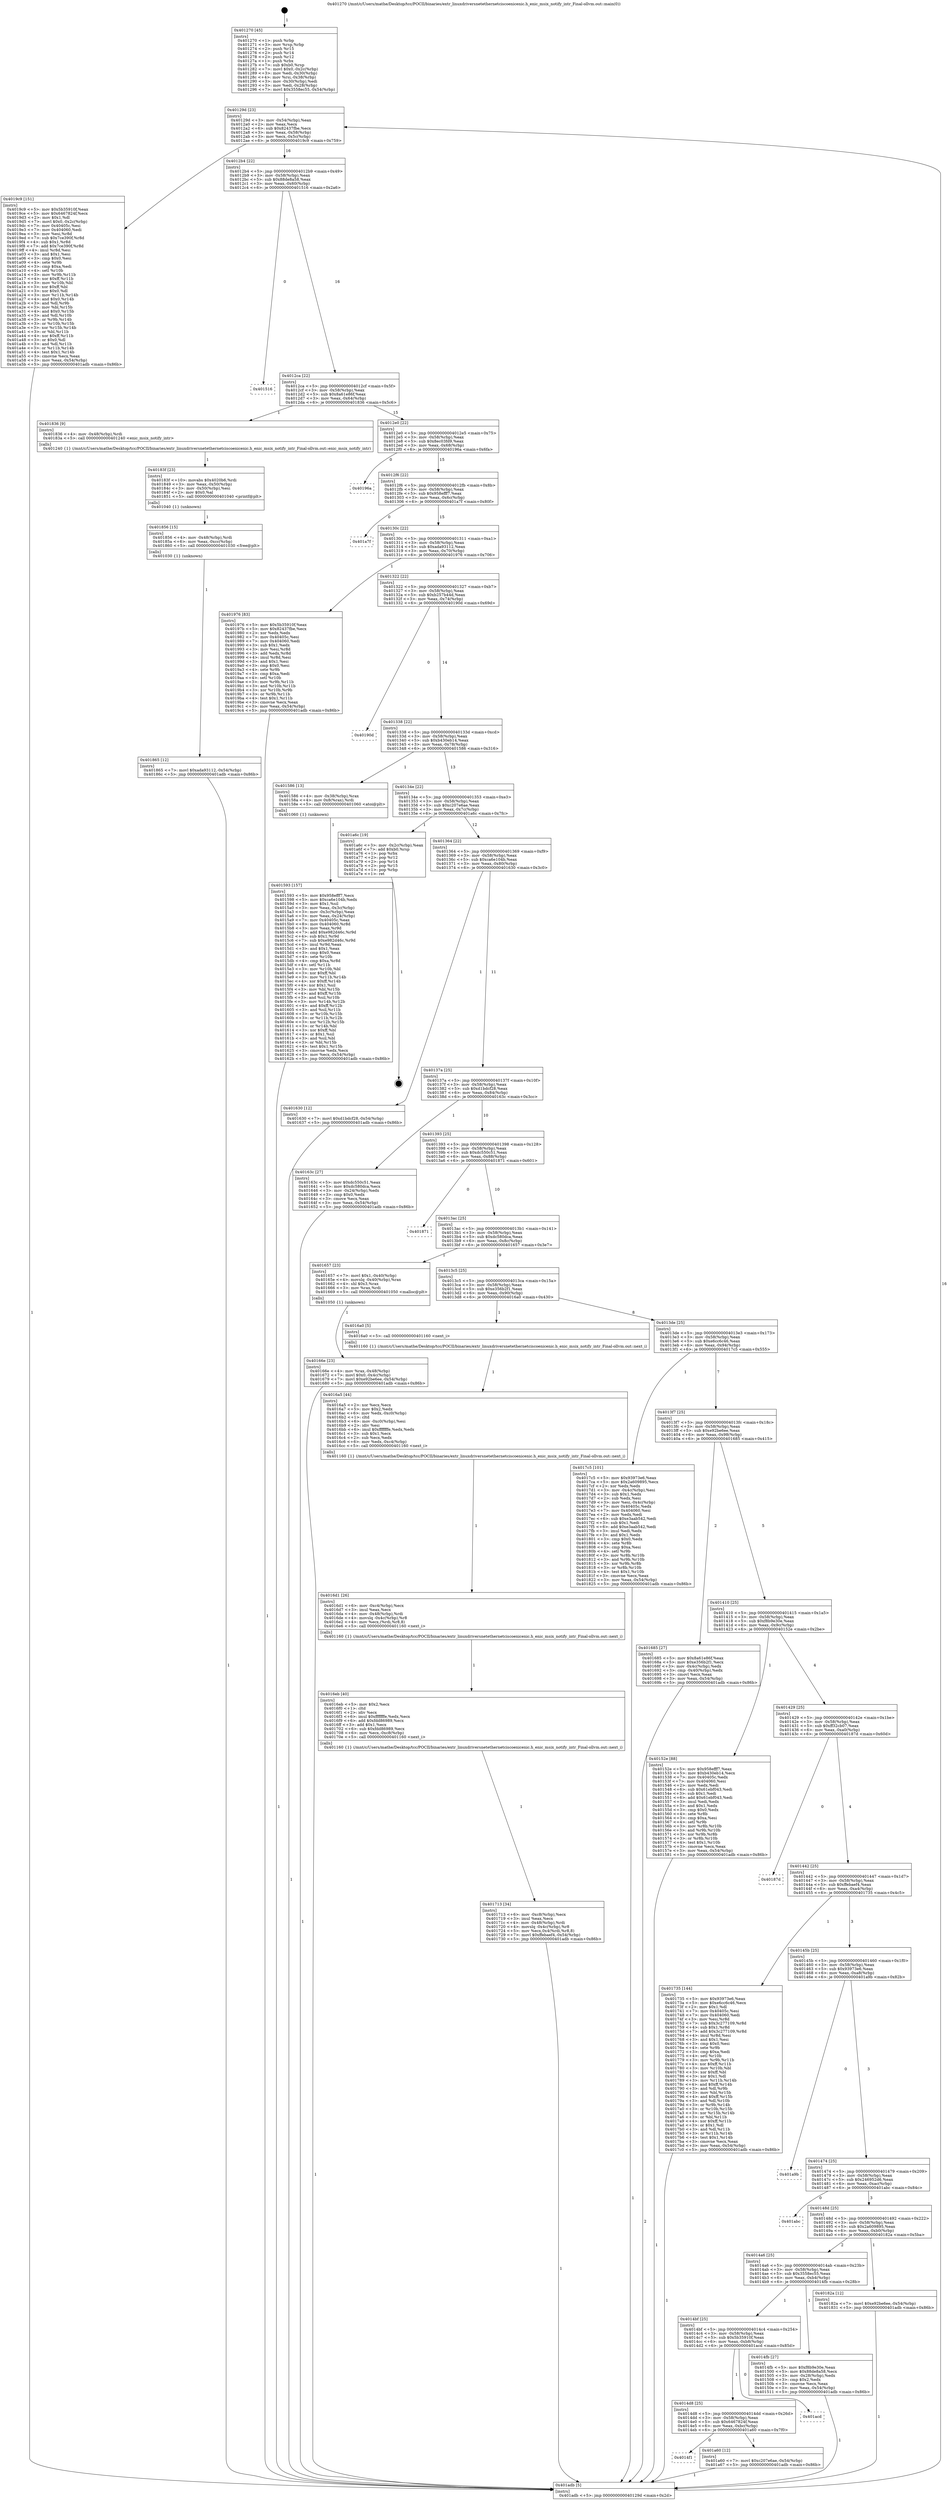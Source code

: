 digraph "0x401270" {
  label = "0x401270 (/mnt/c/Users/mathe/Desktop/tcc/POCII/binaries/extr_linuxdriversnetethernetciscoenicenic.h_enic_msix_notify_intr_Final-ollvm.out::main(0))"
  labelloc = "t"
  node[shape=record]

  Entry [label="",width=0.3,height=0.3,shape=circle,fillcolor=black,style=filled]
  "0x40129d" [label="{
     0x40129d [23]\l
     | [instrs]\l
     &nbsp;&nbsp;0x40129d \<+3\>: mov -0x54(%rbp),%eax\l
     &nbsp;&nbsp;0x4012a0 \<+2\>: mov %eax,%ecx\l
     &nbsp;&nbsp;0x4012a2 \<+6\>: sub $0x82437fbe,%ecx\l
     &nbsp;&nbsp;0x4012a8 \<+3\>: mov %eax,-0x58(%rbp)\l
     &nbsp;&nbsp;0x4012ab \<+3\>: mov %ecx,-0x5c(%rbp)\l
     &nbsp;&nbsp;0x4012ae \<+6\>: je 00000000004019c9 \<main+0x759\>\l
  }"]
  "0x4019c9" [label="{
     0x4019c9 [151]\l
     | [instrs]\l
     &nbsp;&nbsp;0x4019c9 \<+5\>: mov $0x5b35910f,%eax\l
     &nbsp;&nbsp;0x4019ce \<+5\>: mov $0x6467824f,%ecx\l
     &nbsp;&nbsp;0x4019d3 \<+2\>: mov $0x1,%dl\l
     &nbsp;&nbsp;0x4019d5 \<+7\>: movl $0x0,-0x2c(%rbp)\l
     &nbsp;&nbsp;0x4019dc \<+7\>: mov 0x40405c,%esi\l
     &nbsp;&nbsp;0x4019e3 \<+7\>: mov 0x404060,%edi\l
     &nbsp;&nbsp;0x4019ea \<+3\>: mov %esi,%r8d\l
     &nbsp;&nbsp;0x4019ed \<+7\>: sub $0x7ce390f,%r8d\l
     &nbsp;&nbsp;0x4019f4 \<+4\>: sub $0x1,%r8d\l
     &nbsp;&nbsp;0x4019f8 \<+7\>: add $0x7ce390f,%r8d\l
     &nbsp;&nbsp;0x4019ff \<+4\>: imul %r8d,%esi\l
     &nbsp;&nbsp;0x401a03 \<+3\>: and $0x1,%esi\l
     &nbsp;&nbsp;0x401a06 \<+3\>: cmp $0x0,%esi\l
     &nbsp;&nbsp;0x401a09 \<+4\>: sete %r9b\l
     &nbsp;&nbsp;0x401a0d \<+3\>: cmp $0xa,%edi\l
     &nbsp;&nbsp;0x401a10 \<+4\>: setl %r10b\l
     &nbsp;&nbsp;0x401a14 \<+3\>: mov %r9b,%r11b\l
     &nbsp;&nbsp;0x401a17 \<+4\>: xor $0xff,%r11b\l
     &nbsp;&nbsp;0x401a1b \<+3\>: mov %r10b,%bl\l
     &nbsp;&nbsp;0x401a1e \<+3\>: xor $0xff,%bl\l
     &nbsp;&nbsp;0x401a21 \<+3\>: xor $0x0,%dl\l
     &nbsp;&nbsp;0x401a24 \<+3\>: mov %r11b,%r14b\l
     &nbsp;&nbsp;0x401a27 \<+4\>: and $0x0,%r14b\l
     &nbsp;&nbsp;0x401a2b \<+3\>: and %dl,%r9b\l
     &nbsp;&nbsp;0x401a2e \<+3\>: mov %bl,%r15b\l
     &nbsp;&nbsp;0x401a31 \<+4\>: and $0x0,%r15b\l
     &nbsp;&nbsp;0x401a35 \<+3\>: and %dl,%r10b\l
     &nbsp;&nbsp;0x401a38 \<+3\>: or %r9b,%r14b\l
     &nbsp;&nbsp;0x401a3b \<+3\>: or %r10b,%r15b\l
     &nbsp;&nbsp;0x401a3e \<+3\>: xor %r15b,%r14b\l
     &nbsp;&nbsp;0x401a41 \<+3\>: or %bl,%r11b\l
     &nbsp;&nbsp;0x401a44 \<+4\>: xor $0xff,%r11b\l
     &nbsp;&nbsp;0x401a48 \<+3\>: or $0x0,%dl\l
     &nbsp;&nbsp;0x401a4b \<+3\>: and %dl,%r11b\l
     &nbsp;&nbsp;0x401a4e \<+3\>: or %r11b,%r14b\l
     &nbsp;&nbsp;0x401a51 \<+4\>: test $0x1,%r14b\l
     &nbsp;&nbsp;0x401a55 \<+3\>: cmovne %ecx,%eax\l
     &nbsp;&nbsp;0x401a58 \<+3\>: mov %eax,-0x54(%rbp)\l
     &nbsp;&nbsp;0x401a5b \<+5\>: jmp 0000000000401adb \<main+0x86b\>\l
  }"]
  "0x4012b4" [label="{
     0x4012b4 [22]\l
     | [instrs]\l
     &nbsp;&nbsp;0x4012b4 \<+5\>: jmp 00000000004012b9 \<main+0x49\>\l
     &nbsp;&nbsp;0x4012b9 \<+3\>: mov -0x58(%rbp),%eax\l
     &nbsp;&nbsp;0x4012bc \<+5\>: sub $0x88de8a58,%eax\l
     &nbsp;&nbsp;0x4012c1 \<+3\>: mov %eax,-0x60(%rbp)\l
     &nbsp;&nbsp;0x4012c4 \<+6\>: je 0000000000401516 \<main+0x2a6\>\l
  }"]
  Exit [label="",width=0.3,height=0.3,shape=circle,fillcolor=black,style=filled,peripheries=2]
  "0x401516" [label="{
     0x401516\l
  }", style=dashed]
  "0x4012ca" [label="{
     0x4012ca [22]\l
     | [instrs]\l
     &nbsp;&nbsp;0x4012ca \<+5\>: jmp 00000000004012cf \<main+0x5f\>\l
     &nbsp;&nbsp;0x4012cf \<+3\>: mov -0x58(%rbp),%eax\l
     &nbsp;&nbsp;0x4012d2 \<+5\>: sub $0x8a61e86f,%eax\l
     &nbsp;&nbsp;0x4012d7 \<+3\>: mov %eax,-0x64(%rbp)\l
     &nbsp;&nbsp;0x4012da \<+6\>: je 0000000000401836 \<main+0x5c6\>\l
  }"]
  "0x4014f1" [label="{
     0x4014f1\l
  }", style=dashed]
  "0x401836" [label="{
     0x401836 [9]\l
     | [instrs]\l
     &nbsp;&nbsp;0x401836 \<+4\>: mov -0x48(%rbp),%rdi\l
     &nbsp;&nbsp;0x40183a \<+5\>: call 0000000000401240 \<enic_msix_notify_intr\>\l
     | [calls]\l
     &nbsp;&nbsp;0x401240 \{1\} (/mnt/c/Users/mathe/Desktop/tcc/POCII/binaries/extr_linuxdriversnetethernetciscoenicenic.h_enic_msix_notify_intr_Final-ollvm.out::enic_msix_notify_intr)\l
  }"]
  "0x4012e0" [label="{
     0x4012e0 [22]\l
     | [instrs]\l
     &nbsp;&nbsp;0x4012e0 \<+5\>: jmp 00000000004012e5 \<main+0x75\>\l
     &nbsp;&nbsp;0x4012e5 \<+3\>: mov -0x58(%rbp),%eax\l
     &nbsp;&nbsp;0x4012e8 \<+5\>: sub $0x8ec03fd9,%eax\l
     &nbsp;&nbsp;0x4012ed \<+3\>: mov %eax,-0x68(%rbp)\l
     &nbsp;&nbsp;0x4012f0 \<+6\>: je 000000000040196a \<main+0x6fa\>\l
  }"]
  "0x401a60" [label="{
     0x401a60 [12]\l
     | [instrs]\l
     &nbsp;&nbsp;0x401a60 \<+7\>: movl $0xc207e6ae,-0x54(%rbp)\l
     &nbsp;&nbsp;0x401a67 \<+5\>: jmp 0000000000401adb \<main+0x86b\>\l
  }"]
  "0x40196a" [label="{
     0x40196a\l
  }", style=dashed]
  "0x4012f6" [label="{
     0x4012f6 [22]\l
     | [instrs]\l
     &nbsp;&nbsp;0x4012f6 \<+5\>: jmp 00000000004012fb \<main+0x8b\>\l
     &nbsp;&nbsp;0x4012fb \<+3\>: mov -0x58(%rbp),%eax\l
     &nbsp;&nbsp;0x4012fe \<+5\>: sub $0x958efff7,%eax\l
     &nbsp;&nbsp;0x401303 \<+3\>: mov %eax,-0x6c(%rbp)\l
     &nbsp;&nbsp;0x401306 \<+6\>: je 0000000000401a7f \<main+0x80f\>\l
  }"]
  "0x4014d8" [label="{
     0x4014d8 [25]\l
     | [instrs]\l
     &nbsp;&nbsp;0x4014d8 \<+5\>: jmp 00000000004014dd \<main+0x26d\>\l
     &nbsp;&nbsp;0x4014dd \<+3\>: mov -0x58(%rbp),%eax\l
     &nbsp;&nbsp;0x4014e0 \<+5\>: sub $0x6467824f,%eax\l
     &nbsp;&nbsp;0x4014e5 \<+6\>: mov %eax,-0xbc(%rbp)\l
     &nbsp;&nbsp;0x4014eb \<+6\>: je 0000000000401a60 \<main+0x7f0\>\l
  }"]
  "0x401a7f" [label="{
     0x401a7f\l
  }", style=dashed]
  "0x40130c" [label="{
     0x40130c [22]\l
     | [instrs]\l
     &nbsp;&nbsp;0x40130c \<+5\>: jmp 0000000000401311 \<main+0xa1\>\l
     &nbsp;&nbsp;0x401311 \<+3\>: mov -0x58(%rbp),%eax\l
     &nbsp;&nbsp;0x401314 \<+5\>: sub $0xada93112,%eax\l
     &nbsp;&nbsp;0x401319 \<+3\>: mov %eax,-0x70(%rbp)\l
     &nbsp;&nbsp;0x40131c \<+6\>: je 0000000000401976 \<main+0x706\>\l
  }"]
  "0x401acd" [label="{
     0x401acd\l
  }", style=dashed]
  "0x401976" [label="{
     0x401976 [83]\l
     | [instrs]\l
     &nbsp;&nbsp;0x401976 \<+5\>: mov $0x5b35910f,%eax\l
     &nbsp;&nbsp;0x40197b \<+5\>: mov $0x82437fbe,%ecx\l
     &nbsp;&nbsp;0x401980 \<+2\>: xor %edx,%edx\l
     &nbsp;&nbsp;0x401982 \<+7\>: mov 0x40405c,%esi\l
     &nbsp;&nbsp;0x401989 \<+7\>: mov 0x404060,%edi\l
     &nbsp;&nbsp;0x401990 \<+3\>: sub $0x1,%edx\l
     &nbsp;&nbsp;0x401993 \<+3\>: mov %esi,%r8d\l
     &nbsp;&nbsp;0x401996 \<+3\>: add %edx,%r8d\l
     &nbsp;&nbsp;0x401999 \<+4\>: imul %r8d,%esi\l
     &nbsp;&nbsp;0x40199d \<+3\>: and $0x1,%esi\l
     &nbsp;&nbsp;0x4019a0 \<+3\>: cmp $0x0,%esi\l
     &nbsp;&nbsp;0x4019a3 \<+4\>: sete %r9b\l
     &nbsp;&nbsp;0x4019a7 \<+3\>: cmp $0xa,%edi\l
     &nbsp;&nbsp;0x4019aa \<+4\>: setl %r10b\l
     &nbsp;&nbsp;0x4019ae \<+3\>: mov %r9b,%r11b\l
     &nbsp;&nbsp;0x4019b1 \<+3\>: and %r10b,%r11b\l
     &nbsp;&nbsp;0x4019b4 \<+3\>: xor %r10b,%r9b\l
     &nbsp;&nbsp;0x4019b7 \<+3\>: or %r9b,%r11b\l
     &nbsp;&nbsp;0x4019ba \<+4\>: test $0x1,%r11b\l
     &nbsp;&nbsp;0x4019be \<+3\>: cmovne %ecx,%eax\l
     &nbsp;&nbsp;0x4019c1 \<+3\>: mov %eax,-0x54(%rbp)\l
     &nbsp;&nbsp;0x4019c4 \<+5\>: jmp 0000000000401adb \<main+0x86b\>\l
  }"]
  "0x401322" [label="{
     0x401322 [22]\l
     | [instrs]\l
     &nbsp;&nbsp;0x401322 \<+5\>: jmp 0000000000401327 \<main+0xb7\>\l
     &nbsp;&nbsp;0x401327 \<+3\>: mov -0x58(%rbp),%eax\l
     &nbsp;&nbsp;0x40132a \<+5\>: sub $0xb257b44d,%eax\l
     &nbsp;&nbsp;0x40132f \<+3\>: mov %eax,-0x74(%rbp)\l
     &nbsp;&nbsp;0x401332 \<+6\>: je 000000000040190d \<main+0x69d\>\l
  }"]
  "0x401865" [label="{
     0x401865 [12]\l
     | [instrs]\l
     &nbsp;&nbsp;0x401865 \<+7\>: movl $0xada93112,-0x54(%rbp)\l
     &nbsp;&nbsp;0x40186c \<+5\>: jmp 0000000000401adb \<main+0x86b\>\l
  }"]
  "0x40190d" [label="{
     0x40190d\l
  }", style=dashed]
  "0x401338" [label="{
     0x401338 [22]\l
     | [instrs]\l
     &nbsp;&nbsp;0x401338 \<+5\>: jmp 000000000040133d \<main+0xcd\>\l
     &nbsp;&nbsp;0x40133d \<+3\>: mov -0x58(%rbp),%eax\l
     &nbsp;&nbsp;0x401340 \<+5\>: sub $0xb430eb14,%eax\l
     &nbsp;&nbsp;0x401345 \<+3\>: mov %eax,-0x78(%rbp)\l
     &nbsp;&nbsp;0x401348 \<+6\>: je 0000000000401586 \<main+0x316\>\l
  }"]
  "0x401856" [label="{
     0x401856 [15]\l
     | [instrs]\l
     &nbsp;&nbsp;0x401856 \<+4\>: mov -0x48(%rbp),%rdi\l
     &nbsp;&nbsp;0x40185a \<+6\>: mov %eax,-0xcc(%rbp)\l
     &nbsp;&nbsp;0x401860 \<+5\>: call 0000000000401030 \<free@plt\>\l
     | [calls]\l
     &nbsp;&nbsp;0x401030 \{1\} (unknown)\l
  }"]
  "0x401586" [label="{
     0x401586 [13]\l
     | [instrs]\l
     &nbsp;&nbsp;0x401586 \<+4\>: mov -0x38(%rbp),%rax\l
     &nbsp;&nbsp;0x40158a \<+4\>: mov 0x8(%rax),%rdi\l
     &nbsp;&nbsp;0x40158e \<+5\>: call 0000000000401060 \<atoi@plt\>\l
     | [calls]\l
     &nbsp;&nbsp;0x401060 \{1\} (unknown)\l
  }"]
  "0x40134e" [label="{
     0x40134e [22]\l
     | [instrs]\l
     &nbsp;&nbsp;0x40134e \<+5\>: jmp 0000000000401353 \<main+0xe3\>\l
     &nbsp;&nbsp;0x401353 \<+3\>: mov -0x58(%rbp),%eax\l
     &nbsp;&nbsp;0x401356 \<+5\>: sub $0xc207e6ae,%eax\l
     &nbsp;&nbsp;0x40135b \<+3\>: mov %eax,-0x7c(%rbp)\l
     &nbsp;&nbsp;0x40135e \<+6\>: je 0000000000401a6c \<main+0x7fc\>\l
  }"]
  "0x40183f" [label="{
     0x40183f [23]\l
     | [instrs]\l
     &nbsp;&nbsp;0x40183f \<+10\>: movabs $0x4020b6,%rdi\l
     &nbsp;&nbsp;0x401849 \<+3\>: mov %eax,-0x50(%rbp)\l
     &nbsp;&nbsp;0x40184c \<+3\>: mov -0x50(%rbp),%esi\l
     &nbsp;&nbsp;0x40184f \<+2\>: mov $0x0,%al\l
     &nbsp;&nbsp;0x401851 \<+5\>: call 0000000000401040 \<printf@plt\>\l
     | [calls]\l
     &nbsp;&nbsp;0x401040 \{1\} (unknown)\l
  }"]
  "0x401a6c" [label="{
     0x401a6c [19]\l
     | [instrs]\l
     &nbsp;&nbsp;0x401a6c \<+3\>: mov -0x2c(%rbp),%eax\l
     &nbsp;&nbsp;0x401a6f \<+7\>: add $0xb0,%rsp\l
     &nbsp;&nbsp;0x401a76 \<+1\>: pop %rbx\l
     &nbsp;&nbsp;0x401a77 \<+2\>: pop %r12\l
     &nbsp;&nbsp;0x401a79 \<+2\>: pop %r14\l
     &nbsp;&nbsp;0x401a7b \<+2\>: pop %r15\l
     &nbsp;&nbsp;0x401a7d \<+1\>: pop %rbp\l
     &nbsp;&nbsp;0x401a7e \<+1\>: ret\l
  }"]
  "0x401364" [label="{
     0x401364 [22]\l
     | [instrs]\l
     &nbsp;&nbsp;0x401364 \<+5\>: jmp 0000000000401369 \<main+0xf9\>\l
     &nbsp;&nbsp;0x401369 \<+3\>: mov -0x58(%rbp),%eax\l
     &nbsp;&nbsp;0x40136c \<+5\>: sub $0xca6e104b,%eax\l
     &nbsp;&nbsp;0x401371 \<+3\>: mov %eax,-0x80(%rbp)\l
     &nbsp;&nbsp;0x401374 \<+6\>: je 0000000000401630 \<main+0x3c0\>\l
  }"]
  "0x401713" [label="{
     0x401713 [34]\l
     | [instrs]\l
     &nbsp;&nbsp;0x401713 \<+6\>: mov -0xc8(%rbp),%ecx\l
     &nbsp;&nbsp;0x401719 \<+3\>: imul %eax,%ecx\l
     &nbsp;&nbsp;0x40171c \<+4\>: mov -0x48(%rbp),%rdi\l
     &nbsp;&nbsp;0x401720 \<+4\>: movslq -0x4c(%rbp),%r8\l
     &nbsp;&nbsp;0x401724 \<+5\>: mov %ecx,0x4(%rdi,%r8,8)\l
     &nbsp;&nbsp;0x401729 \<+7\>: movl $0xffebaef4,-0x54(%rbp)\l
     &nbsp;&nbsp;0x401730 \<+5\>: jmp 0000000000401adb \<main+0x86b\>\l
  }"]
  "0x401630" [label="{
     0x401630 [12]\l
     | [instrs]\l
     &nbsp;&nbsp;0x401630 \<+7\>: movl $0xd1bdcf28,-0x54(%rbp)\l
     &nbsp;&nbsp;0x401637 \<+5\>: jmp 0000000000401adb \<main+0x86b\>\l
  }"]
  "0x40137a" [label="{
     0x40137a [25]\l
     | [instrs]\l
     &nbsp;&nbsp;0x40137a \<+5\>: jmp 000000000040137f \<main+0x10f\>\l
     &nbsp;&nbsp;0x40137f \<+3\>: mov -0x58(%rbp),%eax\l
     &nbsp;&nbsp;0x401382 \<+5\>: sub $0xd1bdcf28,%eax\l
     &nbsp;&nbsp;0x401387 \<+6\>: mov %eax,-0x84(%rbp)\l
     &nbsp;&nbsp;0x40138d \<+6\>: je 000000000040163c \<main+0x3cc\>\l
  }"]
  "0x4016eb" [label="{
     0x4016eb [40]\l
     | [instrs]\l
     &nbsp;&nbsp;0x4016eb \<+5\>: mov $0x2,%ecx\l
     &nbsp;&nbsp;0x4016f0 \<+1\>: cltd\l
     &nbsp;&nbsp;0x4016f1 \<+2\>: idiv %ecx\l
     &nbsp;&nbsp;0x4016f3 \<+6\>: imul $0xfffffffe,%edx,%ecx\l
     &nbsp;&nbsp;0x4016f9 \<+6\>: add $0xfdd86989,%ecx\l
     &nbsp;&nbsp;0x4016ff \<+3\>: add $0x1,%ecx\l
     &nbsp;&nbsp;0x401702 \<+6\>: sub $0xfdd86989,%ecx\l
     &nbsp;&nbsp;0x401708 \<+6\>: mov %ecx,-0xc8(%rbp)\l
     &nbsp;&nbsp;0x40170e \<+5\>: call 0000000000401160 \<next_i\>\l
     | [calls]\l
     &nbsp;&nbsp;0x401160 \{1\} (/mnt/c/Users/mathe/Desktop/tcc/POCII/binaries/extr_linuxdriversnetethernetciscoenicenic.h_enic_msix_notify_intr_Final-ollvm.out::next_i)\l
  }"]
  "0x40163c" [label="{
     0x40163c [27]\l
     | [instrs]\l
     &nbsp;&nbsp;0x40163c \<+5\>: mov $0xdc550c51,%eax\l
     &nbsp;&nbsp;0x401641 \<+5\>: mov $0xdc580dca,%ecx\l
     &nbsp;&nbsp;0x401646 \<+3\>: mov -0x24(%rbp),%edx\l
     &nbsp;&nbsp;0x401649 \<+3\>: cmp $0x0,%edx\l
     &nbsp;&nbsp;0x40164c \<+3\>: cmove %ecx,%eax\l
     &nbsp;&nbsp;0x40164f \<+3\>: mov %eax,-0x54(%rbp)\l
     &nbsp;&nbsp;0x401652 \<+5\>: jmp 0000000000401adb \<main+0x86b\>\l
  }"]
  "0x401393" [label="{
     0x401393 [25]\l
     | [instrs]\l
     &nbsp;&nbsp;0x401393 \<+5\>: jmp 0000000000401398 \<main+0x128\>\l
     &nbsp;&nbsp;0x401398 \<+3\>: mov -0x58(%rbp),%eax\l
     &nbsp;&nbsp;0x40139b \<+5\>: sub $0xdc550c51,%eax\l
     &nbsp;&nbsp;0x4013a0 \<+6\>: mov %eax,-0x88(%rbp)\l
     &nbsp;&nbsp;0x4013a6 \<+6\>: je 0000000000401871 \<main+0x601\>\l
  }"]
  "0x4016d1" [label="{
     0x4016d1 [26]\l
     | [instrs]\l
     &nbsp;&nbsp;0x4016d1 \<+6\>: mov -0xc4(%rbp),%ecx\l
     &nbsp;&nbsp;0x4016d7 \<+3\>: imul %eax,%ecx\l
     &nbsp;&nbsp;0x4016da \<+4\>: mov -0x48(%rbp),%rdi\l
     &nbsp;&nbsp;0x4016de \<+4\>: movslq -0x4c(%rbp),%r8\l
     &nbsp;&nbsp;0x4016e2 \<+4\>: mov %ecx,(%rdi,%r8,8)\l
     &nbsp;&nbsp;0x4016e6 \<+5\>: call 0000000000401160 \<next_i\>\l
     | [calls]\l
     &nbsp;&nbsp;0x401160 \{1\} (/mnt/c/Users/mathe/Desktop/tcc/POCII/binaries/extr_linuxdriversnetethernetciscoenicenic.h_enic_msix_notify_intr_Final-ollvm.out::next_i)\l
  }"]
  "0x401871" [label="{
     0x401871\l
  }", style=dashed]
  "0x4013ac" [label="{
     0x4013ac [25]\l
     | [instrs]\l
     &nbsp;&nbsp;0x4013ac \<+5\>: jmp 00000000004013b1 \<main+0x141\>\l
     &nbsp;&nbsp;0x4013b1 \<+3\>: mov -0x58(%rbp),%eax\l
     &nbsp;&nbsp;0x4013b4 \<+5\>: sub $0xdc580dca,%eax\l
     &nbsp;&nbsp;0x4013b9 \<+6\>: mov %eax,-0x8c(%rbp)\l
     &nbsp;&nbsp;0x4013bf \<+6\>: je 0000000000401657 \<main+0x3e7\>\l
  }"]
  "0x4016a5" [label="{
     0x4016a5 [44]\l
     | [instrs]\l
     &nbsp;&nbsp;0x4016a5 \<+2\>: xor %ecx,%ecx\l
     &nbsp;&nbsp;0x4016a7 \<+5\>: mov $0x2,%edx\l
     &nbsp;&nbsp;0x4016ac \<+6\>: mov %edx,-0xc0(%rbp)\l
     &nbsp;&nbsp;0x4016b2 \<+1\>: cltd\l
     &nbsp;&nbsp;0x4016b3 \<+6\>: mov -0xc0(%rbp),%esi\l
     &nbsp;&nbsp;0x4016b9 \<+2\>: idiv %esi\l
     &nbsp;&nbsp;0x4016bb \<+6\>: imul $0xfffffffe,%edx,%edx\l
     &nbsp;&nbsp;0x4016c1 \<+3\>: sub $0x1,%ecx\l
     &nbsp;&nbsp;0x4016c4 \<+2\>: sub %ecx,%edx\l
     &nbsp;&nbsp;0x4016c6 \<+6\>: mov %edx,-0xc4(%rbp)\l
     &nbsp;&nbsp;0x4016cc \<+5\>: call 0000000000401160 \<next_i\>\l
     | [calls]\l
     &nbsp;&nbsp;0x401160 \{1\} (/mnt/c/Users/mathe/Desktop/tcc/POCII/binaries/extr_linuxdriversnetethernetciscoenicenic.h_enic_msix_notify_intr_Final-ollvm.out::next_i)\l
  }"]
  "0x401657" [label="{
     0x401657 [23]\l
     | [instrs]\l
     &nbsp;&nbsp;0x401657 \<+7\>: movl $0x1,-0x40(%rbp)\l
     &nbsp;&nbsp;0x40165e \<+4\>: movslq -0x40(%rbp),%rax\l
     &nbsp;&nbsp;0x401662 \<+4\>: shl $0x3,%rax\l
     &nbsp;&nbsp;0x401666 \<+3\>: mov %rax,%rdi\l
     &nbsp;&nbsp;0x401669 \<+5\>: call 0000000000401050 \<malloc@plt\>\l
     | [calls]\l
     &nbsp;&nbsp;0x401050 \{1\} (unknown)\l
  }"]
  "0x4013c5" [label="{
     0x4013c5 [25]\l
     | [instrs]\l
     &nbsp;&nbsp;0x4013c5 \<+5\>: jmp 00000000004013ca \<main+0x15a\>\l
     &nbsp;&nbsp;0x4013ca \<+3\>: mov -0x58(%rbp),%eax\l
     &nbsp;&nbsp;0x4013cd \<+5\>: sub $0xe356b2f1,%eax\l
     &nbsp;&nbsp;0x4013d2 \<+6\>: mov %eax,-0x90(%rbp)\l
     &nbsp;&nbsp;0x4013d8 \<+6\>: je 00000000004016a0 \<main+0x430\>\l
  }"]
  "0x40166e" [label="{
     0x40166e [23]\l
     | [instrs]\l
     &nbsp;&nbsp;0x40166e \<+4\>: mov %rax,-0x48(%rbp)\l
     &nbsp;&nbsp;0x401672 \<+7\>: movl $0x0,-0x4c(%rbp)\l
     &nbsp;&nbsp;0x401679 \<+7\>: movl $0xe92be6ee,-0x54(%rbp)\l
     &nbsp;&nbsp;0x401680 \<+5\>: jmp 0000000000401adb \<main+0x86b\>\l
  }"]
  "0x4016a0" [label="{
     0x4016a0 [5]\l
     | [instrs]\l
     &nbsp;&nbsp;0x4016a0 \<+5\>: call 0000000000401160 \<next_i\>\l
     | [calls]\l
     &nbsp;&nbsp;0x401160 \{1\} (/mnt/c/Users/mathe/Desktop/tcc/POCII/binaries/extr_linuxdriversnetethernetciscoenicenic.h_enic_msix_notify_intr_Final-ollvm.out::next_i)\l
  }"]
  "0x4013de" [label="{
     0x4013de [25]\l
     | [instrs]\l
     &nbsp;&nbsp;0x4013de \<+5\>: jmp 00000000004013e3 \<main+0x173\>\l
     &nbsp;&nbsp;0x4013e3 \<+3\>: mov -0x58(%rbp),%eax\l
     &nbsp;&nbsp;0x4013e6 \<+5\>: sub $0xe6cc6c46,%eax\l
     &nbsp;&nbsp;0x4013eb \<+6\>: mov %eax,-0x94(%rbp)\l
     &nbsp;&nbsp;0x4013f1 \<+6\>: je 00000000004017c5 \<main+0x555\>\l
  }"]
  "0x401593" [label="{
     0x401593 [157]\l
     | [instrs]\l
     &nbsp;&nbsp;0x401593 \<+5\>: mov $0x958efff7,%ecx\l
     &nbsp;&nbsp;0x401598 \<+5\>: mov $0xca6e104b,%edx\l
     &nbsp;&nbsp;0x40159d \<+3\>: mov $0x1,%sil\l
     &nbsp;&nbsp;0x4015a0 \<+3\>: mov %eax,-0x3c(%rbp)\l
     &nbsp;&nbsp;0x4015a3 \<+3\>: mov -0x3c(%rbp),%eax\l
     &nbsp;&nbsp;0x4015a6 \<+3\>: mov %eax,-0x24(%rbp)\l
     &nbsp;&nbsp;0x4015a9 \<+7\>: mov 0x40405c,%eax\l
     &nbsp;&nbsp;0x4015b0 \<+8\>: mov 0x404060,%r8d\l
     &nbsp;&nbsp;0x4015b8 \<+3\>: mov %eax,%r9d\l
     &nbsp;&nbsp;0x4015bb \<+7\>: add $0xe982d46c,%r9d\l
     &nbsp;&nbsp;0x4015c2 \<+4\>: sub $0x1,%r9d\l
     &nbsp;&nbsp;0x4015c6 \<+7\>: sub $0xe982d46c,%r9d\l
     &nbsp;&nbsp;0x4015cd \<+4\>: imul %r9d,%eax\l
     &nbsp;&nbsp;0x4015d1 \<+3\>: and $0x1,%eax\l
     &nbsp;&nbsp;0x4015d4 \<+3\>: cmp $0x0,%eax\l
     &nbsp;&nbsp;0x4015d7 \<+4\>: sete %r10b\l
     &nbsp;&nbsp;0x4015db \<+4\>: cmp $0xa,%r8d\l
     &nbsp;&nbsp;0x4015df \<+4\>: setl %r11b\l
     &nbsp;&nbsp;0x4015e3 \<+3\>: mov %r10b,%bl\l
     &nbsp;&nbsp;0x4015e6 \<+3\>: xor $0xff,%bl\l
     &nbsp;&nbsp;0x4015e9 \<+3\>: mov %r11b,%r14b\l
     &nbsp;&nbsp;0x4015ec \<+4\>: xor $0xff,%r14b\l
     &nbsp;&nbsp;0x4015f0 \<+4\>: xor $0x1,%sil\l
     &nbsp;&nbsp;0x4015f4 \<+3\>: mov %bl,%r15b\l
     &nbsp;&nbsp;0x4015f7 \<+4\>: and $0xff,%r15b\l
     &nbsp;&nbsp;0x4015fb \<+3\>: and %sil,%r10b\l
     &nbsp;&nbsp;0x4015fe \<+3\>: mov %r14b,%r12b\l
     &nbsp;&nbsp;0x401601 \<+4\>: and $0xff,%r12b\l
     &nbsp;&nbsp;0x401605 \<+3\>: and %sil,%r11b\l
     &nbsp;&nbsp;0x401608 \<+3\>: or %r10b,%r15b\l
     &nbsp;&nbsp;0x40160b \<+3\>: or %r11b,%r12b\l
     &nbsp;&nbsp;0x40160e \<+3\>: xor %r12b,%r15b\l
     &nbsp;&nbsp;0x401611 \<+3\>: or %r14b,%bl\l
     &nbsp;&nbsp;0x401614 \<+3\>: xor $0xff,%bl\l
     &nbsp;&nbsp;0x401617 \<+4\>: or $0x1,%sil\l
     &nbsp;&nbsp;0x40161b \<+3\>: and %sil,%bl\l
     &nbsp;&nbsp;0x40161e \<+3\>: or %bl,%r15b\l
     &nbsp;&nbsp;0x401621 \<+4\>: test $0x1,%r15b\l
     &nbsp;&nbsp;0x401625 \<+3\>: cmovne %edx,%ecx\l
     &nbsp;&nbsp;0x401628 \<+3\>: mov %ecx,-0x54(%rbp)\l
     &nbsp;&nbsp;0x40162b \<+5\>: jmp 0000000000401adb \<main+0x86b\>\l
  }"]
  "0x4017c5" [label="{
     0x4017c5 [101]\l
     | [instrs]\l
     &nbsp;&nbsp;0x4017c5 \<+5\>: mov $0x93973e6,%eax\l
     &nbsp;&nbsp;0x4017ca \<+5\>: mov $0x2a609895,%ecx\l
     &nbsp;&nbsp;0x4017cf \<+2\>: xor %edx,%edx\l
     &nbsp;&nbsp;0x4017d1 \<+3\>: mov -0x4c(%rbp),%esi\l
     &nbsp;&nbsp;0x4017d4 \<+3\>: sub $0x1,%edx\l
     &nbsp;&nbsp;0x4017d7 \<+2\>: sub %edx,%esi\l
     &nbsp;&nbsp;0x4017d9 \<+3\>: mov %esi,-0x4c(%rbp)\l
     &nbsp;&nbsp;0x4017dc \<+7\>: mov 0x40405c,%edx\l
     &nbsp;&nbsp;0x4017e3 \<+7\>: mov 0x404060,%esi\l
     &nbsp;&nbsp;0x4017ea \<+2\>: mov %edx,%edi\l
     &nbsp;&nbsp;0x4017ec \<+6\>: sub $0xe3aab542,%edi\l
     &nbsp;&nbsp;0x4017f2 \<+3\>: sub $0x1,%edi\l
     &nbsp;&nbsp;0x4017f5 \<+6\>: add $0xe3aab542,%edi\l
     &nbsp;&nbsp;0x4017fb \<+3\>: imul %edi,%edx\l
     &nbsp;&nbsp;0x4017fe \<+3\>: and $0x1,%edx\l
     &nbsp;&nbsp;0x401801 \<+3\>: cmp $0x0,%edx\l
     &nbsp;&nbsp;0x401804 \<+4\>: sete %r8b\l
     &nbsp;&nbsp;0x401808 \<+3\>: cmp $0xa,%esi\l
     &nbsp;&nbsp;0x40180b \<+4\>: setl %r9b\l
     &nbsp;&nbsp;0x40180f \<+3\>: mov %r8b,%r10b\l
     &nbsp;&nbsp;0x401812 \<+3\>: and %r9b,%r10b\l
     &nbsp;&nbsp;0x401815 \<+3\>: xor %r9b,%r8b\l
     &nbsp;&nbsp;0x401818 \<+3\>: or %r8b,%r10b\l
     &nbsp;&nbsp;0x40181b \<+4\>: test $0x1,%r10b\l
     &nbsp;&nbsp;0x40181f \<+3\>: cmovne %ecx,%eax\l
     &nbsp;&nbsp;0x401822 \<+3\>: mov %eax,-0x54(%rbp)\l
     &nbsp;&nbsp;0x401825 \<+5\>: jmp 0000000000401adb \<main+0x86b\>\l
  }"]
  "0x4013f7" [label="{
     0x4013f7 [25]\l
     | [instrs]\l
     &nbsp;&nbsp;0x4013f7 \<+5\>: jmp 00000000004013fc \<main+0x18c\>\l
     &nbsp;&nbsp;0x4013fc \<+3\>: mov -0x58(%rbp),%eax\l
     &nbsp;&nbsp;0x4013ff \<+5\>: sub $0xe92be6ee,%eax\l
     &nbsp;&nbsp;0x401404 \<+6\>: mov %eax,-0x98(%rbp)\l
     &nbsp;&nbsp;0x40140a \<+6\>: je 0000000000401685 \<main+0x415\>\l
  }"]
  "0x401270" [label="{
     0x401270 [45]\l
     | [instrs]\l
     &nbsp;&nbsp;0x401270 \<+1\>: push %rbp\l
     &nbsp;&nbsp;0x401271 \<+3\>: mov %rsp,%rbp\l
     &nbsp;&nbsp;0x401274 \<+2\>: push %r15\l
     &nbsp;&nbsp;0x401276 \<+2\>: push %r14\l
     &nbsp;&nbsp;0x401278 \<+2\>: push %r12\l
     &nbsp;&nbsp;0x40127a \<+1\>: push %rbx\l
     &nbsp;&nbsp;0x40127b \<+7\>: sub $0xb0,%rsp\l
     &nbsp;&nbsp;0x401282 \<+7\>: movl $0x0,-0x2c(%rbp)\l
     &nbsp;&nbsp;0x401289 \<+3\>: mov %edi,-0x30(%rbp)\l
     &nbsp;&nbsp;0x40128c \<+4\>: mov %rsi,-0x38(%rbp)\l
     &nbsp;&nbsp;0x401290 \<+3\>: mov -0x30(%rbp),%edi\l
     &nbsp;&nbsp;0x401293 \<+3\>: mov %edi,-0x28(%rbp)\l
     &nbsp;&nbsp;0x401296 \<+7\>: movl $0x3558ec55,-0x54(%rbp)\l
  }"]
  "0x401685" [label="{
     0x401685 [27]\l
     | [instrs]\l
     &nbsp;&nbsp;0x401685 \<+5\>: mov $0x8a61e86f,%eax\l
     &nbsp;&nbsp;0x40168a \<+5\>: mov $0xe356b2f1,%ecx\l
     &nbsp;&nbsp;0x40168f \<+3\>: mov -0x4c(%rbp),%edx\l
     &nbsp;&nbsp;0x401692 \<+3\>: cmp -0x40(%rbp),%edx\l
     &nbsp;&nbsp;0x401695 \<+3\>: cmovl %ecx,%eax\l
     &nbsp;&nbsp;0x401698 \<+3\>: mov %eax,-0x54(%rbp)\l
     &nbsp;&nbsp;0x40169b \<+5\>: jmp 0000000000401adb \<main+0x86b\>\l
  }"]
  "0x401410" [label="{
     0x401410 [25]\l
     | [instrs]\l
     &nbsp;&nbsp;0x401410 \<+5\>: jmp 0000000000401415 \<main+0x1a5\>\l
     &nbsp;&nbsp;0x401415 \<+3\>: mov -0x58(%rbp),%eax\l
     &nbsp;&nbsp;0x401418 \<+5\>: sub $0xf8b9e30e,%eax\l
     &nbsp;&nbsp;0x40141d \<+6\>: mov %eax,-0x9c(%rbp)\l
     &nbsp;&nbsp;0x401423 \<+6\>: je 000000000040152e \<main+0x2be\>\l
  }"]
  "0x401adb" [label="{
     0x401adb [5]\l
     | [instrs]\l
     &nbsp;&nbsp;0x401adb \<+5\>: jmp 000000000040129d \<main+0x2d\>\l
  }"]
  "0x40152e" [label="{
     0x40152e [88]\l
     | [instrs]\l
     &nbsp;&nbsp;0x40152e \<+5\>: mov $0x958efff7,%eax\l
     &nbsp;&nbsp;0x401533 \<+5\>: mov $0xb430eb14,%ecx\l
     &nbsp;&nbsp;0x401538 \<+7\>: mov 0x40405c,%edx\l
     &nbsp;&nbsp;0x40153f \<+7\>: mov 0x404060,%esi\l
     &nbsp;&nbsp;0x401546 \<+2\>: mov %edx,%edi\l
     &nbsp;&nbsp;0x401548 \<+6\>: sub $0x61ebf043,%edi\l
     &nbsp;&nbsp;0x40154e \<+3\>: sub $0x1,%edi\l
     &nbsp;&nbsp;0x401551 \<+6\>: add $0x61ebf043,%edi\l
     &nbsp;&nbsp;0x401557 \<+3\>: imul %edi,%edx\l
     &nbsp;&nbsp;0x40155a \<+3\>: and $0x1,%edx\l
     &nbsp;&nbsp;0x40155d \<+3\>: cmp $0x0,%edx\l
     &nbsp;&nbsp;0x401560 \<+4\>: sete %r8b\l
     &nbsp;&nbsp;0x401564 \<+3\>: cmp $0xa,%esi\l
     &nbsp;&nbsp;0x401567 \<+4\>: setl %r9b\l
     &nbsp;&nbsp;0x40156b \<+3\>: mov %r8b,%r10b\l
     &nbsp;&nbsp;0x40156e \<+3\>: and %r9b,%r10b\l
     &nbsp;&nbsp;0x401571 \<+3\>: xor %r9b,%r8b\l
     &nbsp;&nbsp;0x401574 \<+3\>: or %r8b,%r10b\l
     &nbsp;&nbsp;0x401577 \<+4\>: test $0x1,%r10b\l
     &nbsp;&nbsp;0x40157b \<+3\>: cmovne %ecx,%eax\l
     &nbsp;&nbsp;0x40157e \<+3\>: mov %eax,-0x54(%rbp)\l
     &nbsp;&nbsp;0x401581 \<+5\>: jmp 0000000000401adb \<main+0x86b\>\l
  }"]
  "0x401429" [label="{
     0x401429 [25]\l
     | [instrs]\l
     &nbsp;&nbsp;0x401429 \<+5\>: jmp 000000000040142e \<main+0x1be\>\l
     &nbsp;&nbsp;0x40142e \<+3\>: mov -0x58(%rbp),%eax\l
     &nbsp;&nbsp;0x401431 \<+5\>: sub $0xff32cb07,%eax\l
     &nbsp;&nbsp;0x401436 \<+6\>: mov %eax,-0xa0(%rbp)\l
     &nbsp;&nbsp;0x40143c \<+6\>: je 000000000040187d \<main+0x60d\>\l
  }"]
  "0x4014bf" [label="{
     0x4014bf [25]\l
     | [instrs]\l
     &nbsp;&nbsp;0x4014bf \<+5\>: jmp 00000000004014c4 \<main+0x254\>\l
     &nbsp;&nbsp;0x4014c4 \<+3\>: mov -0x58(%rbp),%eax\l
     &nbsp;&nbsp;0x4014c7 \<+5\>: sub $0x5b35910f,%eax\l
     &nbsp;&nbsp;0x4014cc \<+6\>: mov %eax,-0xb8(%rbp)\l
     &nbsp;&nbsp;0x4014d2 \<+6\>: je 0000000000401acd \<main+0x85d\>\l
  }"]
  "0x40187d" [label="{
     0x40187d\l
  }", style=dashed]
  "0x401442" [label="{
     0x401442 [25]\l
     | [instrs]\l
     &nbsp;&nbsp;0x401442 \<+5\>: jmp 0000000000401447 \<main+0x1d7\>\l
     &nbsp;&nbsp;0x401447 \<+3\>: mov -0x58(%rbp),%eax\l
     &nbsp;&nbsp;0x40144a \<+5\>: sub $0xffebaef4,%eax\l
     &nbsp;&nbsp;0x40144f \<+6\>: mov %eax,-0xa4(%rbp)\l
     &nbsp;&nbsp;0x401455 \<+6\>: je 0000000000401735 \<main+0x4c5\>\l
  }"]
  "0x4014fb" [label="{
     0x4014fb [27]\l
     | [instrs]\l
     &nbsp;&nbsp;0x4014fb \<+5\>: mov $0xf8b9e30e,%eax\l
     &nbsp;&nbsp;0x401500 \<+5\>: mov $0x88de8a58,%ecx\l
     &nbsp;&nbsp;0x401505 \<+3\>: mov -0x28(%rbp),%edx\l
     &nbsp;&nbsp;0x401508 \<+3\>: cmp $0x2,%edx\l
     &nbsp;&nbsp;0x40150b \<+3\>: cmovne %ecx,%eax\l
     &nbsp;&nbsp;0x40150e \<+3\>: mov %eax,-0x54(%rbp)\l
     &nbsp;&nbsp;0x401511 \<+5\>: jmp 0000000000401adb \<main+0x86b\>\l
  }"]
  "0x401735" [label="{
     0x401735 [144]\l
     | [instrs]\l
     &nbsp;&nbsp;0x401735 \<+5\>: mov $0x93973e6,%eax\l
     &nbsp;&nbsp;0x40173a \<+5\>: mov $0xe6cc6c46,%ecx\l
     &nbsp;&nbsp;0x40173f \<+2\>: mov $0x1,%dl\l
     &nbsp;&nbsp;0x401741 \<+7\>: mov 0x40405c,%esi\l
     &nbsp;&nbsp;0x401748 \<+7\>: mov 0x404060,%edi\l
     &nbsp;&nbsp;0x40174f \<+3\>: mov %esi,%r8d\l
     &nbsp;&nbsp;0x401752 \<+7\>: sub $0x3c277109,%r8d\l
     &nbsp;&nbsp;0x401759 \<+4\>: sub $0x1,%r8d\l
     &nbsp;&nbsp;0x40175d \<+7\>: add $0x3c277109,%r8d\l
     &nbsp;&nbsp;0x401764 \<+4\>: imul %r8d,%esi\l
     &nbsp;&nbsp;0x401768 \<+3\>: and $0x1,%esi\l
     &nbsp;&nbsp;0x40176b \<+3\>: cmp $0x0,%esi\l
     &nbsp;&nbsp;0x40176e \<+4\>: sete %r9b\l
     &nbsp;&nbsp;0x401772 \<+3\>: cmp $0xa,%edi\l
     &nbsp;&nbsp;0x401775 \<+4\>: setl %r10b\l
     &nbsp;&nbsp;0x401779 \<+3\>: mov %r9b,%r11b\l
     &nbsp;&nbsp;0x40177c \<+4\>: xor $0xff,%r11b\l
     &nbsp;&nbsp;0x401780 \<+3\>: mov %r10b,%bl\l
     &nbsp;&nbsp;0x401783 \<+3\>: xor $0xff,%bl\l
     &nbsp;&nbsp;0x401786 \<+3\>: xor $0x1,%dl\l
     &nbsp;&nbsp;0x401789 \<+3\>: mov %r11b,%r14b\l
     &nbsp;&nbsp;0x40178c \<+4\>: and $0xff,%r14b\l
     &nbsp;&nbsp;0x401790 \<+3\>: and %dl,%r9b\l
     &nbsp;&nbsp;0x401793 \<+3\>: mov %bl,%r15b\l
     &nbsp;&nbsp;0x401796 \<+4\>: and $0xff,%r15b\l
     &nbsp;&nbsp;0x40179a \<+3\>: and %dl,%r10b\l
     &nbsp;&nbsp;0x40179d \<+3\>: or %r9b,%r14b\l
     &nbsp;&nbsp;0x4017a0 \<+3\>: or %r10b,%r15b\l
     &nbsp;&nbsp;0x4017a3 \<+3\>: xor %r15b,%r14b\l
     &nbsp;&nbsp;0x4017a6 \<+3\>: or %bl,%r11b\l
     &nbsp;&nbsp;0x4017a9 \<+4\>: xor $0xff,%r11b\l
     &nbsp;&nbsp;0x4017ad \<+3\>: or $0x1,%dl\l
     &nbsp;&nbsp;0x4017b0 \<+3\>: and %dl,%r11b\l
     &nbsp;&nbsp;0x4017b3 \<+3\>: or %r11b,%r14b\l
     &nbsp;&nbsp;0x4017b6 \<+4\>: test $0x1,%r14b\l
     &nbsp;&nbsp;0x4017ba \<+3\>: cmovne %ecx,%eax\l
     &nbsp;&nbsp;0x4017bd \<+3\>: mov %eax,-0x54(%rbp)\l
     &nbsp;&nbsp;0x4017c0 \<+5\>: jmp 0000000000401adb \<main+0x86b\>\l
  }"]
  "0x40145b" [label="{
     0x40145b [25]\l
     | [instrs]\l
     &nbsp;&nbsp;0x40145b \<+5\>: jmp 0000000000401460 \<main+0x1f0\>\l
     &nbsp;&nbsp;0x401460 \<+3\>: mov -0x58(%rbp),%eax\l
     &nbsp;&nbsp;0x401463 \<+5\>: sub $0x93973e6,%eax\l
     &nbsp;&nbsp;0x401468 \<+6\>: mov %eax,-0xa8(%rbp)\l
     &nbsp;&nbsp;0x40146e \<+6\>: je 0000000000401a9b \<main+0x82b\>\l
  }"]
  "0x4014a6" [label="{
     0x4014a6 [25]\l
     | [instrs]\l
     &nbsp;&nbsp;0x4014a6 \<+5\>: jmp 00000000004014ab \<main+0x23b\>\l
     &nbsp;&nbsp;0x4014ab \<+3\>: mov -0x58(%rbp),%eax\l
     &nbsp;&nbsp;0x4014ae \<+5\>: sub $0x3558ec55,%eax\l
     &nbsp;&nbsp;0x4014b3 \<+6\>: mov %eax,-0xb4(%rbp)\l
     &nbsp;&nbsp;0x4014b9 \<+6\>: je 00000000004014fb \<main+0x28b\>\l
  }"]
  "0x401a9b" [label="{
     0x401a9b\l
  }", style=dashed]
  "0x401474" [label="{
     0x401474 [25]\l
     | [instrs]\l
     &nbsp;&nbsp;0x401474 \<+5\>: jmp 0000000000401479 \<main+0x209\>\l
     &nbsp;&nbsp;0x401479 \<+3\>: mov -0x58(%rbp),%eax\l
     &nbsp;&nbsp;0x40147c \<+5\>: sub $0x246952d6,%eax\l
     &nbsp;&nbsp;0x401481 \<+6\>: mov %eax,-0xac(%rbp)\l
     &nbsp;&nbsp;0x401487 \<+6\>: je 0000000000401abc \<main+0x84c\>\l
  }"]
  "0x40182a" [label="{
     0x40182a [12]\l
     | [instrs]\l
     &nbsp;&nbsp;0x40182a \<+7\>: movl $0xe92be6ee,-0x54(%rbp)\l
     &nbsp;&nbsp;0x401831 \<+5\>: jmp 0000000000401adb \<main+0x86b\>\l
  }"]
  "0x401abc" [label="{
     0x401abc\l
  }", style=dashed]
  "0x40148d" [label="{
     0x40148d [25]\l
     | [instrs]\l
     &nbsp;&nbsp;0x40148d \<+5\>: jmp 0000000000401492 \<main+0x222\>\l
     &nbsp;&nbsp;0x401492 \<+3\>: mov -0x58(%rbp),%eax\l
     &nbsp;&nbsp;0x401495 \<+5\>: sub $0x2a609895,%eax\l
     &nbsp;&nbsp;0x40149a \<+6\>: mov %eax,-0xb0(%rbp)\l
     &nbsp;&nbsp;0x4014a0 \<+6\>: je 000000000040182a \<main+0x5ba\>\l
  }"]
  Entry -> "0x401270" [label=" 1"]
  "0x40129d" -> "0x4019c9" [label=" 1"]
  "0x40129d" -> "0x4012b4" [label=" 16"]
  "0x401a6c" -> Exit [label=" 1"]
  "0x4012b4" -> "0x401516" [label=" 0"]
  "0x4012b4" -> "0x4012ca" [label=" 16"]
  "0x401a60" -> "0x401adb" [label=" 1"]
  "0x4012ca" -> "0x401836" [label=" 1"]
  "0x4012ca" -> "0x4012e0" [label=" 15"]
  "0x4014d8" -> "0x4014f1" [label=" 0"]
  "0x4012e0" -> "0x40196a" [label=" 0"]
  "0x4012e0" -> "0x4012f6" [label=" 15"]
  "0x4014d8" -> "0x401a60" [label=" 1"]
  "0x4012f6" -> "0x401a7f" [label=" 0"]
  "0x4012f6" -> "0x40130c" [label=" 15"]
  "0x4014bf" -> "0x4014d8" [label=" 1"]
  "0x40130c" -> "0x401976" [label=" 1"]
  "0x40130c" -> "0x401322" [label=" 14"]
  "0x4014bf" -> "0x401acd" [label=" 0"]
  "0x401322" -> "0x40190d" [label=" 0"]
  "0x401322" -> "0x401338" [label=" 14"]
  "0x4019c9" -> "0x401adb" [label=" 1"]
  "0x401338" -> "0x401586" [label=" 1"]
  "0x401338" -> "0x40134e" [label=" 13"]
  "0x401976" -> "0x401adb" [label=" 1"]
  "0x40134e" -> "0x401a6c" [label=" 1"]
  "0x40134e" -> "0x401364" [label=" 12"]
  "0x401865" -> "0x401adb" [label=" 1"]
  "0x401364" -> "0x401630" [label=" 1"]
  "0x401364" -> "0x40137a" [label=" 11"]
  "0x401856" -> "0x401865" [label=" 1"]
  "0x40137a" -> "0x40163c" [label=" 1"]
  "0x40137a" -> "0x401393" [label=" 10"]
  "0x40183f" -> "0x401856" [label=" 1"]
  "0x401393" -> "0x401871" [label=" 0"]
  "0x401393" -> "0x4013ac" [label=" 10"]
  "0x401836" -> "0x40183f" [label=" 1"]
  "0x4013ac" -> "0x401657" [label=" 1"]
  "0x4013ac" -> "0x4013c5" [label=" 9"]
  "0x40182a" -> "0x401adb" [label=" 1"]
  "0x4013c5" -> "0x4016a0" [label=" 1"]
  "0x4013c5" -> "0x4013de" [label=" 8"]
  "0x4017c5" -> "0x401adb" [label=" 1"]
  "0x4013de" -> "0x4017c5" [label=" 1"]
  "0x4013de" -> "0x4013f7" [label=" 7"]
  "0x401735" -> "0x401adb" [label=" 1"]
  "0x4013f7" -> "0x401685" [label=" 2"]
  "0x4013f7" -> "0x401410" [label=" 5"]
  "0x401713" -> "0x401adb" [label=" 1"]
  "0x401410" -> "0x40152e" [label=" 1"]
  "0x401410" -> "0x401429" [label=" 4"]
  "0x4016eb" -> "0x401713" [label=" 1"]
  "0x401429" -> "0x40187d" [label=" 0"]
  "0x401429" -> "0x401442" [label=" 4"]
  "0x4016d1" -> "0x4016eb" [label=" 1"]
  "0x401442" -> "0x401735" [label=" 1"]
  "0x401442" -> "0x40145b" [label=" 3"]
  "0x4016a5" -> "0x4016d1" [label=" 1"]
  "0x40145b" -> "0x401a9b" [label=" 0"]
  "0x40145b" -> "0x401474" [label=" 3"]
  "0x401685" -> "0x401adb" [label=" 2"]
  "0x401474" -> "0x401abc" [label=" 0"]
  "0x401474" -> "0x40148d" [label=" 3"]
  "0x40166e" -> "0x401adb" [label=" 1"]
  "0x40148d" -> "0x40182a" [label=" 1"]
  "0x40148d" -> "0x4014a6" [label=" 2"]
  "0x4016a0" -> "0x4016a5" [label=" 1"]
  "0x4014a6" -> "0x4014fb" [label=" 1"]
  "0x4014a6" -> "0x4014bf" [label=" 1"]
  "0x4014fb" -> "0x401adb" [label=" 1"]
  "0x401270" -> "0x40129d" [label=" 1"]
  "0x401adb" -> "0x40129d" [label=" 16"]
  "0x40152e" -> "0x401adb" [label=" 1"]
  "0x401586" -> "0x401593" [label=" 1"]
  "0x401593" -> "0x401adb" [label=" 1"]
  "0x401630" -> "0x401adb" [label=" 1"]
  "0x40163c" -> "0x401adb" [label=" 1"]
  "0x401657" -> "0x40166e" [label=" 1"]
}
